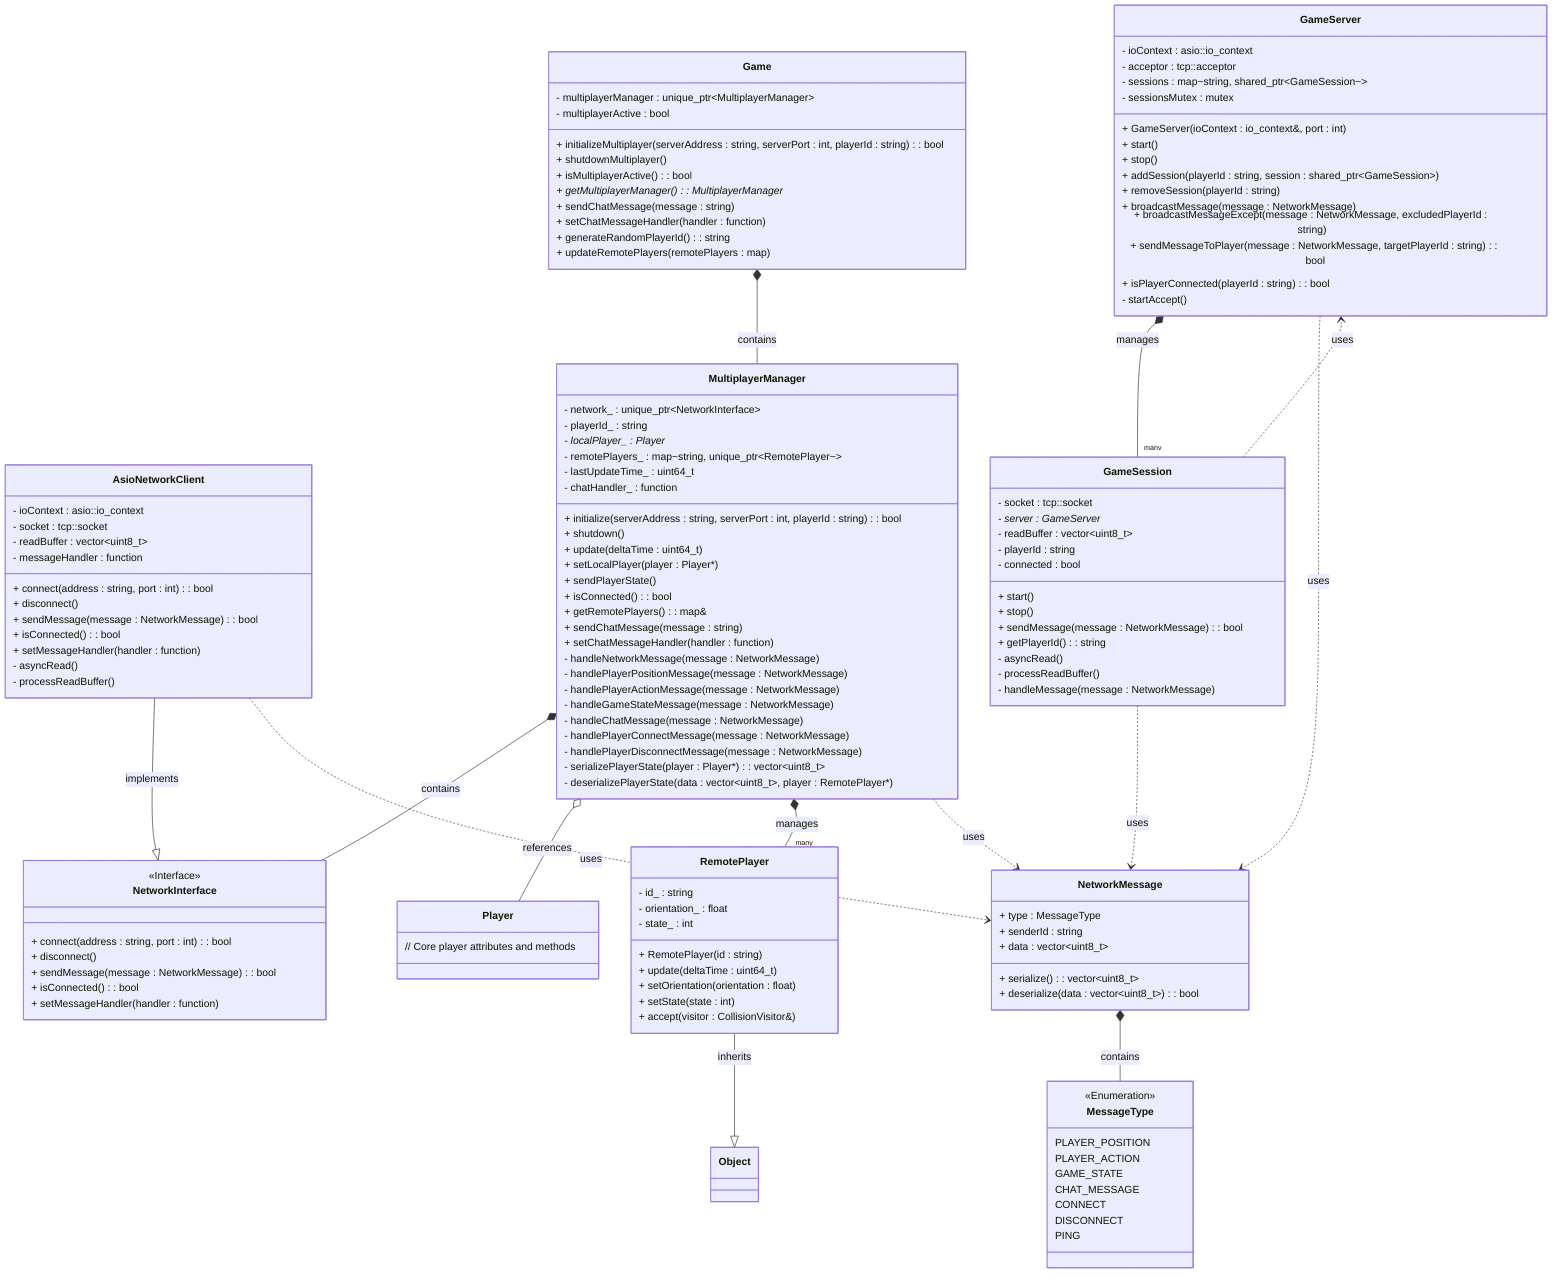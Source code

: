 classDiagram
    direction TB  // Top-to-Bottom layout for hierarchical view

    %% Client side classes
    class Game {
        - multiplayerManager : unique_ptr~MultiplayerManager~
        - multiplayerActive : bool
        + initializeMultiplayer(serverAddress : string, serverPort : int, playerId : string) : bool
        + shutdownMultiplayer() 
        + isMultiplayerActive() : bool
        + getMultiplayerManager() : MultiplayerManager*
        + sendChatMessage(message : string)
        + setChatMessageHandler(handler : function)
        + generateRandomPlayerId() : string
        + updateRemotePlayers(remotePlayers : map)
    }

    class NetworkInterface {
        <<Interface>>
        + connect(address : string, port : int) : bool
        + disconnect()
        + sendMessage(message : NetworkMessage) : bool
        + isConnected() : bool
        + setMessageHandler(handler : function)
    }

    class AsioNetworkClient {
        - ioContext : asio::io_context
        - socket : tcp::socket
        - readBuffer : vector~uint8_t~
        - messageHandler : function
        + connect(address : string, port : int) : bool
        + disconnect()
        + sendMessage(message : NetworkMessage) : bool
        + isConnected() : bool
        + setMessageHandler(handler : function)
        - asyncRead()
        - processReadBuffer()
    }
    AsioNetworkClient --|> NetworkInterface : implements

    class MultiplayerManager {
        - network_ : unique_ptr~NetworkInterface~
        - playerId_ : string
        - localPlayer_ : Player*
        - remotePlayers_ : map~string, unique_ptr~RemotePlayer~~
        - lastUpdateTime_ : uint64_t
        - chatHandler_ : function
        + initialize(serverAddress : string, serverPort : int, playerId : string) : bool
        + shutdown()
        + update(deltaTime : uint64_t)
        + setLocalPlayer(player : Player*)
        + sendPlayerState()
        + isConnected() : bool
        + getRemotePlayers() : map&
        + sendChatMessage(message : string)
        + setChatMessageHandler(handler : function)
        - handleNetworkMessage(message : NetworkMessage)
        - handlePlayerPositionMessage(message : NetworkMessage)
        - handlePlayerActionMessage(message : NetworkMessage)
        - handleGameStateMessage(message : NetworkMessage)
        - handleChatMessage(message : NetworkMessage)
        - handlePlayerConnectMessage(message : NetworkMessage)
        - handlePlayerDisconnectMessage(message : NetworkMessage)
        - serializePlayerState(player : Player*) : vector~uint8_t~
        - deserializePlayerState(data : vector~uint8_t~, player : RemotePlayer*)
    }

    class NetworkMessage {
        + type : MessageType
        + senderId : string
        + data : vector~uint8_t~
        + serialize() : vector~uint8_t~
        + deserialize(data : vector~uint8_t~) : bool
    }

    class MessageType {
        <<Enumeration>>
        PLAYER_POSITION
        PLAYER_ACTION
        GAME_STATE
        CHAT_MESSAGE
        CONNECT
        DISCONNECT
        PING
    }

    class Player {
        // Core player attributes and methods
    }

    class RemotePlayer {
        - id_ : string
        - orientation_ : float
        - state_ : int
        + RemotePlayer(id : string)
        + update(deltaTime : uint64_t)
        + setOrientation(orientation : float)
        + setState(state : int)
        + accept(visitor : CollisionVisitor&)
    }
    RemotePlayer --|> Object : inherits

    %% Server side classes
    class GameServer {
        - ioContext : asio::io_context
        - acceptor : tcp::acceptor
        - sessions : map~string, shared_ptr~GameSession~~
        - sessionsMutex : mutex
        + GameServer(ioContext : io_context&, port : int)
        + start()
        + stop()
        + addSession(playerId : string, session : shared_ptr~GameSession~)
        + removeSession(playerId : string)
        + broadcastMessage(message : NetworkMessage)
        + broadcastMessageExcept(message : NetworkMessage, excludedPlayerId : string)
        + sendMessageToPlayer(message : NetworkMessage, targetPlayerId : string) : bool
        + isPlayerConnected(playerId : string) : bool
        - startAccept()
    }

    class GameSession {
        - socket : tcp::socket
        - server : GameServer*
        - readBuffer : vector~uint8_t~
        - playerId : string
        - connected : bool
        + start()
        + stop()
        + sendMessage(message : NetworkMessage) : bool
        + getPlayerId() : string
        - asyncRead()
        - processReadBuffer()
        - handleMessage(message : NetworkMessage)
    }

    %% Relationships
    Game *-- MultiplayerManager : contains
    MultiplayerManager *-- NetworkInterface : contains
    MultiplayerManager o-- Player : references
    MultiplayerManager *-- "many" RemotePlayer : manages
    GameServer *-- "many" GameSession : manages
    MultiplayerManager ..> NetworkMessage : uses
    GameServer ..> NetworkMessage : uses
    GameSession ..> NetworkMessage : uses
    AsioNetworkClient ..> NetworkMessage : uses
    NetworkMessage *-- MessageType : contains
    GameSession ..> GameServer : uses